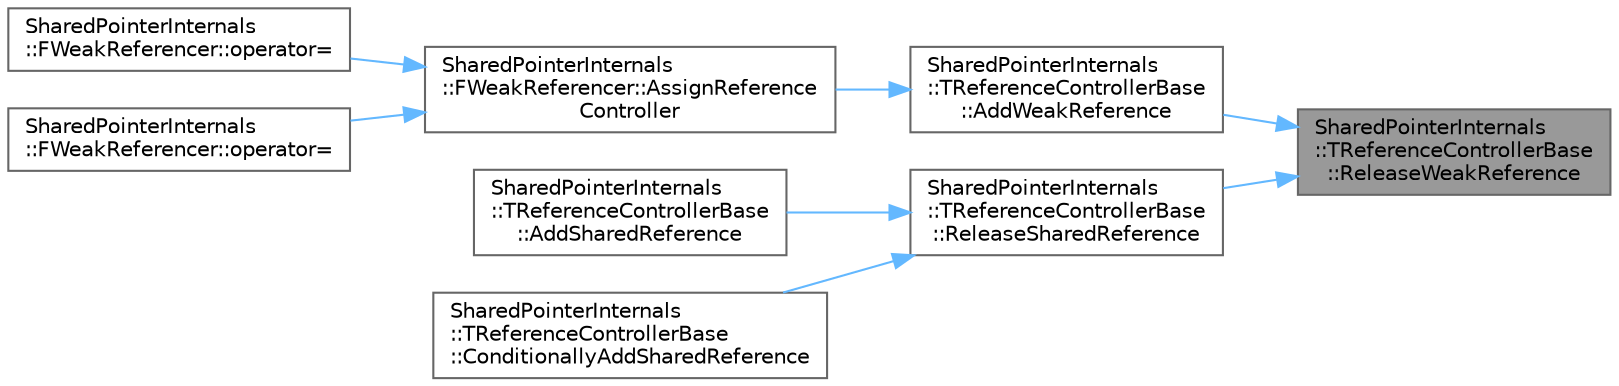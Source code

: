 digraph "SharedPointerInternals::TReferenceControllerBase::ReleaseWeakReference"
{
 // INTERACTIVE_SVG=YES
 // LATEX_PDF_SIZE
  bgcolor="transparent";
  edge [fontname=Helvetica,fontsize=10,labelfontname=Helvetica,labelfontsize=10];
  node [fontname=Helvetica,fontsize=10,shape=box,height=0.2,width=0.4];
  rankdir="RL";
  Node1 [id="Node000001",label="SharedPointerInternals\l::TReferenceControllerBase\l::ReleaseWeakReference",height=0.2,width=0.4,color="gray40", fillcolor="grey60", style="filled", fontcolor="black",tooltip="Releases a weak reference to this counter."];
  Node1 -> Node2 [id="edge1_Node000001_Node000002",dir="back",color="steelblue1",style="solid",tooltip=" "];
  Node2 [id="Node000002",label="SharedPointerInternals\l::TReferenceControllerBase\l::AddWeakReference",height=0.2,width=0.4,color="grey40", fillcolor="white", style="filled",URL="$d0/d16/classSharedPointerInternals_1_1TReferenceControllerBase.html#ab8692b5b62211304179fffd33b4f09a6",tooltip="Adds a weak reference to this counter."];
  Node2 -> Node3 [id="edge2_Node000002_Node000003",dir="back",color="steelblue1",style="solid",tooltip=" "];
  Node3 [id="Node000003",label="SharedPointerInternals\l::FWeakReferencer::AssignReference\lController",height=0.2,width=0.4,color="grey40", fillcolor="white", style="filled",URL="$de/dbb/classSharedPointerInternals_1_1FWeakReferencer.html#a71b182fe6ecfd49c4802546c7f2fbbf2",tooltip="Assigns a new reference controller to this counter object, first adding a reference to it,..."];
  Node3 -> Node4 [id="edge3_Node000003_Node000004",dir="back",color="steelblue1",style="solid",tooltip=" "];
  Node4 [id="Node000004",label="SharedPointerInternals\l::FWeakReferencer::operator=",height=0.2,width=0.4,color="grey40", fillcolor="white", style="filled",URL="$de/dbb/classSharedPointerInternals_1_1FWeakReferencer.html#aebe39341209cd1e4e10926840cb0e864",tooltip="Assignment operator from a shared reference counter."];
  Node3 -> Node5 [id="edge4_Node000003_Node000005",dir="back",color="steelblue1",style="solid",tooltip=" "];
  Node5 [id="Node000005",label="SharedPointerInternals\l::FWeakReferencer::operator=",height=0.2,width=0.4,color="grey40", fillcolor="white", style="filled",URL="$de/dbb/classSharedPointerInternals_1_1FWeakReferencer.html#aaeba9f947b13e24df09e6b89b140d64e",tooltip="Assignment operator from a weak referencer object."];
  Node1 -> Node6 [id="edge5_Node000001_Node000006",dir="back",color="steelblue1",style="solid",tooltip=" "];
  Node6 [id="Node000006",label="SharedPointerInternals\l::TReferenceControllerBase\l::ReleaseSharedReference",height=0.2,width=0.4,color="grey40", fillcolor="white", style="filled",URL="$d0/d16/classSharedPointerInternals_1_1TReferenceControllerBase.html#a01cdba07655d118455b2242c09b1be8b",tooltip="Releases a shared reference to this counter."];
  Node6 -> Node7 [id="edge6_Node000006_Node000007",dir="back",color="steelblue1",style="solid",tooltip=" "];
  Node7 [id="Node000007",label="SharedPointerInternals\l::TReferenceControllerBase\l::AddSharedReference",height=0.2,width=0.4,color="grey40", fillcolor="white", style="filled",URL="$d0/d16/classSharedPointerInternals_1_1TReferenceControllerBase.html#a98f87b3b16001037f22a615f1d622ee7",tooltip="Adds a shared reference to this counter."];
  Node6 -> Node8 [id="edge7_Node000006_Node000008",dir="back",color="steelblue1",style="solid",tooltip=" "];
  Node8 [id="Node000008",label="SharedPointerInternals\l::TReferenceControllerBase\l::ConditionallyAddSharedReference",height=0.2,width=0.4,color="grey40", fillcolor="white", style="filled",URL="$d0/d16/classSharedPointerInternals_1_1TReferenceControllerBase.html#a59933bf354b9fb34973f8a2e3d96e6e2",tooltip="Adds a shared reference to this counter ONLY if there is already at least one reference."];
}
